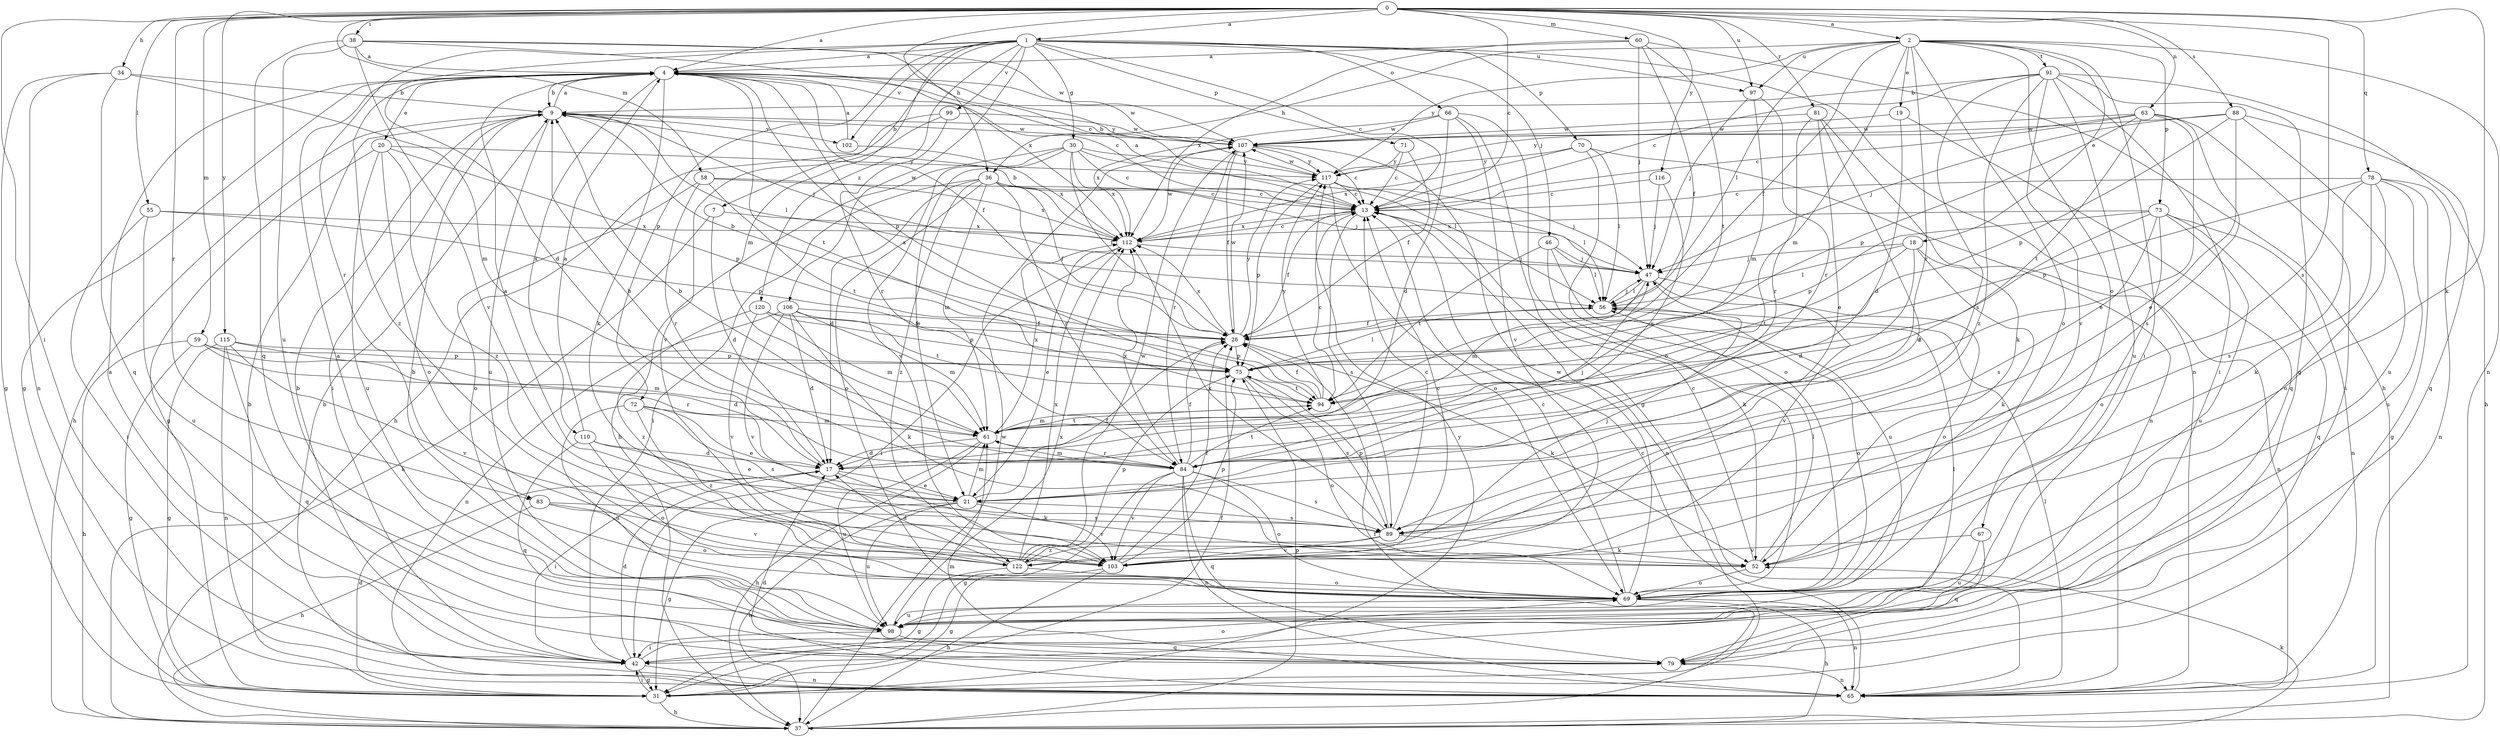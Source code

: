 strict digraph  {
0;
1;
2;
4;
7;
9;
13;
17;
18;
19;
20;
21;
26;
30;
31;
34;
36;
37;
38;
42;
46;
47;
52;
55;
56;
58;
59;
60;
61;
63;
65;
66;
67;
69;
70;
71;
72;
73;
75;
78;
79;
81;
83;
84;
88;
89;
91;
94;
97;
98;
99;
102;
103;
106;
107;
110;
112;
115;
116;
117;
120;
122;
0 -> 1  [label=a];
0 -> 2  [label=a];
0 -> 4  [label=a];
0 -> 13  [label=c];
0 -> 34  [label=h];
0 -> 36  [label=h];
0 -> 38  [label=i];
0 -> 42  [label=i];
0 -> 52  [label=k];
0 -> 55  [label=l];
0 -> 58  [label=m];
0 -> 59  [label=m];
0 -> 60  [label=m];
0 -> 63  [label=n];
0 -> 78  [label=q];
0 -> 81  [label=r];
0 -> 83  [label=r];
0 -> 88  [label=s];
0 -> 89  [label=s];
0 -> 97  [label=u];
0 -> 115  [label=y];
0 -> 116  [label=y];
1 -> 4  [label=a];
1 -> 7  [label=b];
1 -> 13  [label=c];
1 -> 17  [label=d];
1 -> 30  [label=g];
1 -> 46  [label=j];
1 -> 61  [label=m];
1 -> 65  [label=n];
1 -> 66  [label=o];
1 -> 70  [label=p];
1 -> 71  [label=p];
1 -> 72  [label=p];
1 -> 83  [label=r];
1 -> 97  [label=u];
1 -> 99  [label=v];
1 -> 102  [label=v];
1 -> 106  [label=w];
1 -> 120  [label=z];
2 -> 18  [label=e];
2 -> 19  [label=e];
2 -> 26  [label=f];
2 -> 36  [label=h];
2 -> 42  [label=i];
2 -> 56  [label=l];
2 -> 61  [label=m];
2 -> 65  [label=n];
2 -> 67  [label=o];
2 -> 69  [label=o];
2 -> 73  [label=p];
2 -> 84  [label=r];
2 -> 91  [label=t];
2 -> 97  [label=u];
2 -> 117  [label=y];
4 -> 9  [label=b];
4 -> 13  [label=c];
4 -> 20  [label=e];
4 -> 26  [label=f];
4 -> 31  [label=g];
4 -> 52  [label=k];
4 -> 75  [label=p];
4 -> 94  [label=t];
4 -> 107  [label=w];
4 -> 110  [label=x];
4 -> 117  [label=y];
4 -> 122  [label=z];
7 -> 17  [label=d];
7 -> 37  [label=h];
7 -> 112  [label=x];
9 -> 4  [label=a];
9 -> 37  [label=h];
9 -> 42  [label=i];
9 -> 47  [label=j];
9 -> 56  [label=l];
9 -> 98  [label=u];
9 -> 102  [label=v];
9 -> 107  [label=w];
13 -> 4  [label=a];
13 -> 26  [label=f];
13 -> 65  [label=n];
13 -> 89  [label=s];
13 -> 112  [label=x];
17 -> 9  [label=b];
17 -> 21  [label=e];
17 -> 42  [label=i];
17 -> 52  [label=k];
18 -> 17  [label=d];
18 -> 47  [label=j];
18 -> 52  [label=k];
18 -> 56  [label=l];
18 -> 65  [label=n];
18 -> 94  [label=t];
19 -> 17  [label=d];
19 -> 79  [label=q];
19 -> 107  [label=w];
20 -> 31  [label=g];
20 -> 69  [label=o];
20 -> 75  [label=p];
20 -> 98  [label=u];
20 -> 117  [label=y];
20 -> 122  [label=z];
21 -> 4  [label=a];
21 -> 26  [label=f];
21 -> 31  [label=g];
21 -> 37  [label=h];
21 -> 61  [label=m];
21 -> 89  [label=s];
21 -> 98  [label=u];
21 -> 103  [label=v];
26 -> 9  [label=b];
26 -> 52  [label=k];
26 -> 75  [label=p];
26 -> 107  [label=w];
26 -> 112  [label=x];
26 -> 117  [label=y];
30 -> 13  [label=c];
30 -> 21  [label=e];
30 -> 26  [label=f];
30 -> 37  [label=h];
30 -> 56  [label=l];
30 -> 103  [label=v];
30 -> 112  [label=x];
30 -> 117  [label=y];
31 -> 9  [label=b];
31 -> 17  [label=d];
31 -> 26  [label=f];
31 -> 37  [label=h];
31 -> 42  [label=i];
31 -> 117  [label=y];
34 -> 9  [label=b];
34 -> 31  [label=g];
34 -> 61  [label=m];
34 -> 65  [label=n];
34 -> 79  [label=q];
36 -> 13  [label=c];
36 -> 17  [label=d];
36 -> 26  [label=f];
36 -> 42  [label=i];
36 -> 47  [label=j];
36 -> 61  [label=m];
36 -> 69  [label=o];
36 -> 84  [label=r];
36 -> 122  [label=z];
37 -> 26  [label=f];
37 -> 52  [label=k];
37 -> 75  [label=p];
37 -> 107  [label=w];
38 -> 4  [label=a];
38 -> 13  [label=c];
38 -> 79  [label=q];
38 -> 98  [label=u];
38 -> 103  [label=v];
38 -> 107  [label=w];
38 -> 112  [label=x];
42 -> 4  [label=a];
42 -> 9  [label=b];
42 -> 17  [label=d];
42 -> 31  [label=g];
42 -> 65  [label=n];
42 -> 69  [label=o];
46 -> 47  [label=j];
46 -> 52  [label=k];
46 -> 56  [label=l];
46 -> 94  [label=t];
46 -> 98  [label=u];
47 -> 56  [label=l];
47 -> 61  [label=m];
47 -> 69  [label=o];
47 -> 103  [label=v];
52 -> 13  [label=c];
52 -> 56  [label=l];
52 -> 69  [label=o];
55 -> 42  [label=i];
55 -> 75  [label=p];
55 -> 98  [label=u];
55 -> 112  [label=x];
56 -> 26  [label=f];
56 -> 47  [label=j];
56 -> 69  [label=o];
58 -> 13  [label=c];
58 -> 69  [label=o];
58 -> 84  [label=r];
58 -> 94  [label=t];
58 -> 112  [label=x];
59 -> 31  [label=g];
59 -> 37  [label=h];
59 -> 61  [label=m];
59 -> 75  [label=p];
59 -> 84  [label=r];
60 -> 4  [label=a];
60 -> 26  [label=f];
60 -> 37  [label=h];
60 -> 47  [label=j];
60 -> 94  [label=t];
60 -> 112  [label=x];
61 -> 17  [label=d];
61 -> 37  [label=h];
61 -> 84  [label=r];
61 -> 94  [label=t];
61 -> 98  [label=u];
61 -> 112  [label=x];
63 -> 13  [label=c];
63 -> 21  [label=e];
63 -> 42  [label=i];
63 -> 75  [label=p];
63 -> 89  [label=s];
63 -> 94  [label=t];
63 -> 107  [label=w];
63 -> 117  [label=y];
65 -> 9  [label=b];
65 -> 13  [label=c];
65 -> 17  [label=d];
65 -> 56  [label=l];
65 -> 61  [label=m];
66 -> 17  [label=d];
66 -> 31  [label=g];
66 -> 69  [label=o];
66 -> 103  [label=v];
66 -> 107  [label=w];
66 -> 112  [label=x];
67 -> 79  [label=q];
67 -> 98  [label=u];
67 -> 103  [label=v];
69 -> 13  [label=c];
69 -> 37  [label=h];
69 -> 65  [label=n];
69 -> 98  [label=u];
69 -> 107  [label=w];
70 -> 56  [label=l];
70 -> 65  [label=n];
70 -> 69  [label=o];
70 -> 112  [label=x];
70 -> 117  [label=y];
71 -> 13  [label=c];
71 -> 26  [label=f];
71 -> 117  [label=y];
72 -> 21  [label=e];
72 -> 61  [label=m];
72 -> 89  [label=s];
72 -> 98  [label=u];
72 -> 122  [label=z];
73 -> 17  [label=d];
73 -> 65  [label=n];
73 -> 69  [label=o];
73 -> 75  [label=p];
73 -> 79  [label=q];
73 -> 89  [label=s];
73 -> 98  [label=u];
73 -> 112  [label=x];
75 -> 56  [label=l];
75 -> 69  [label=o];
75 -> 89  [label=s];
75 -> 94  [label=t];
78 -> 13  [label=c];
78 -> 31  [label=g];
78 -> 52  [label=k];
78 -> 65  [label=n];
78 -> 69  [label=o];
78 -> 75  [label=p];
78 -> 89  [label=s];
78 -> 98  [label=u];
79 -> 65  [label=n];
81 -> 21  [label=e];
81 -> 52  [label=k];
81 -> 84  [label=r];
81 -> 107  [label=w];
81 -> 122  [label=z];
83 -> 37  [label=h];
83 -> 69  [label=o];
83 -> 89  [label=s];
83 -> 103  [label=v];
84 -> 9  [label=b];
84 -> 26  [label=f];
84 -> 31  [label=g];
84 -> 47  [label=j];
84 -> 61  [label=m];
84 -> 65  [label=n];
84 -> 69  [label=o];
84 -> 79  [label=q];
84 -> 89  [label=s];
84 -> 94  [label=t];
84 -> 103  [label=v];
84 -> 112  [label=x];
88 -> 21  [label=e];
88 -> 47  [label=j];
88 -> 75  [label=p];
88 -> 79  [label=q];
88 -> 98  [label=u];
88 -> 107  [label=w];
89 -> 13  [label=c];
89 -> 52  [label=k];
89 -> 75  [label=p];
89 -> 103  [label=v];
89 -> 112  [label=x];
89 -> 122  [label=z];
91 -> 9  [label=b];
91 -> 13  [label=c];
91 -> 37  [label=h];
91 -> 42  [label=i];
91 -> 79  [label=q];
91 -> 89  [label=s];
91 -> 98  [label=u];
91 -> 103  [label=v];
91 -> 122  [label=z];
94 -> 4  [label=a];
94 -> 13  [label=c];
94 -> 26  [label=f];
94 -> 61  [label=m];
94 -> 117  [label=y];
97 -> 47  [label=j];
97 -> 61  [label=m];
97 -> 84  [label=r];
98 -> 4  [label=a];
98 -> 9  [label=b];
98 -> 42  [label=i];
98 -> 56  [label=l];
98 -> 79  [label=q];
98 -> 112  [label=x];
99 -> 37  [label=h];
99 -> 84  [label=r];
99 -> 103  [label=v];
99 -> 107  [label=w];
102 -> 4  [label=a];
102 -> 112  [label=x];
103 -> 13  [label=c];
103 -> 26  [label=f];
103 -> 31  [label=g];
103 -> 37  [label=h];
103 -> 75  [label=p];
106 -> 17  [label=d];
106 -> 26  [label=f];
106 -> 52  [label=k];
106 -> 61  [label=m];
106 -> 65  [label=n];
106 -> 94  [label=t];
106 -> 103  [label=v];
107 -> 9  [label=b];
107 -> 13  [label=c];
107 -> 26  [label=f];
107 -> 84  [label=r];
107 -> 117  [label=y];
110 -> 4  [label=a];
110 -> 17  [label=d];
110 -> 21  [label=e];
110 -> 69  [label=o];
110 -> 79  [label=q];
112 -> 9  [label=b];
112 -> 13  [label=c];
112 -> 21  [label=e];
112 -> 42  [label=i];
112 -> 47  [label=j];
112 -> 107  [label=w];
115 -> 17  [label=d];
115 -> 31  [label=g];
115 -> 65  [label=n];
115 -> 75  [label=p];
115 -> 79  [label=q];
115 -> 103  [label=v];
116 -> 13  [label=c];
116 -> 47  [label=j];
116 -> 84  [label=r];
117 -> 13  [label=c];
117 -> 47  [label=j];
117 -> 56  [label=l];
117 -> 69  [label=o];
117 -> 75  [label=p];
117 -> 107  [label=w];
120 -> 26  [label=f];
120 -> 61  [label=m];
120 -> 75  [label=p];
120 -> 103  [label=v];
120 -> 122  [label=z];
122 -> 17  [label=d];
122 -> 31  [label=g];
122 -> 47  [label=j];
122 -> 69  [label=o];
122 -> 75  [label=p];
122 -> 107  [label=w];
122 -> 112  [label=x];
}
